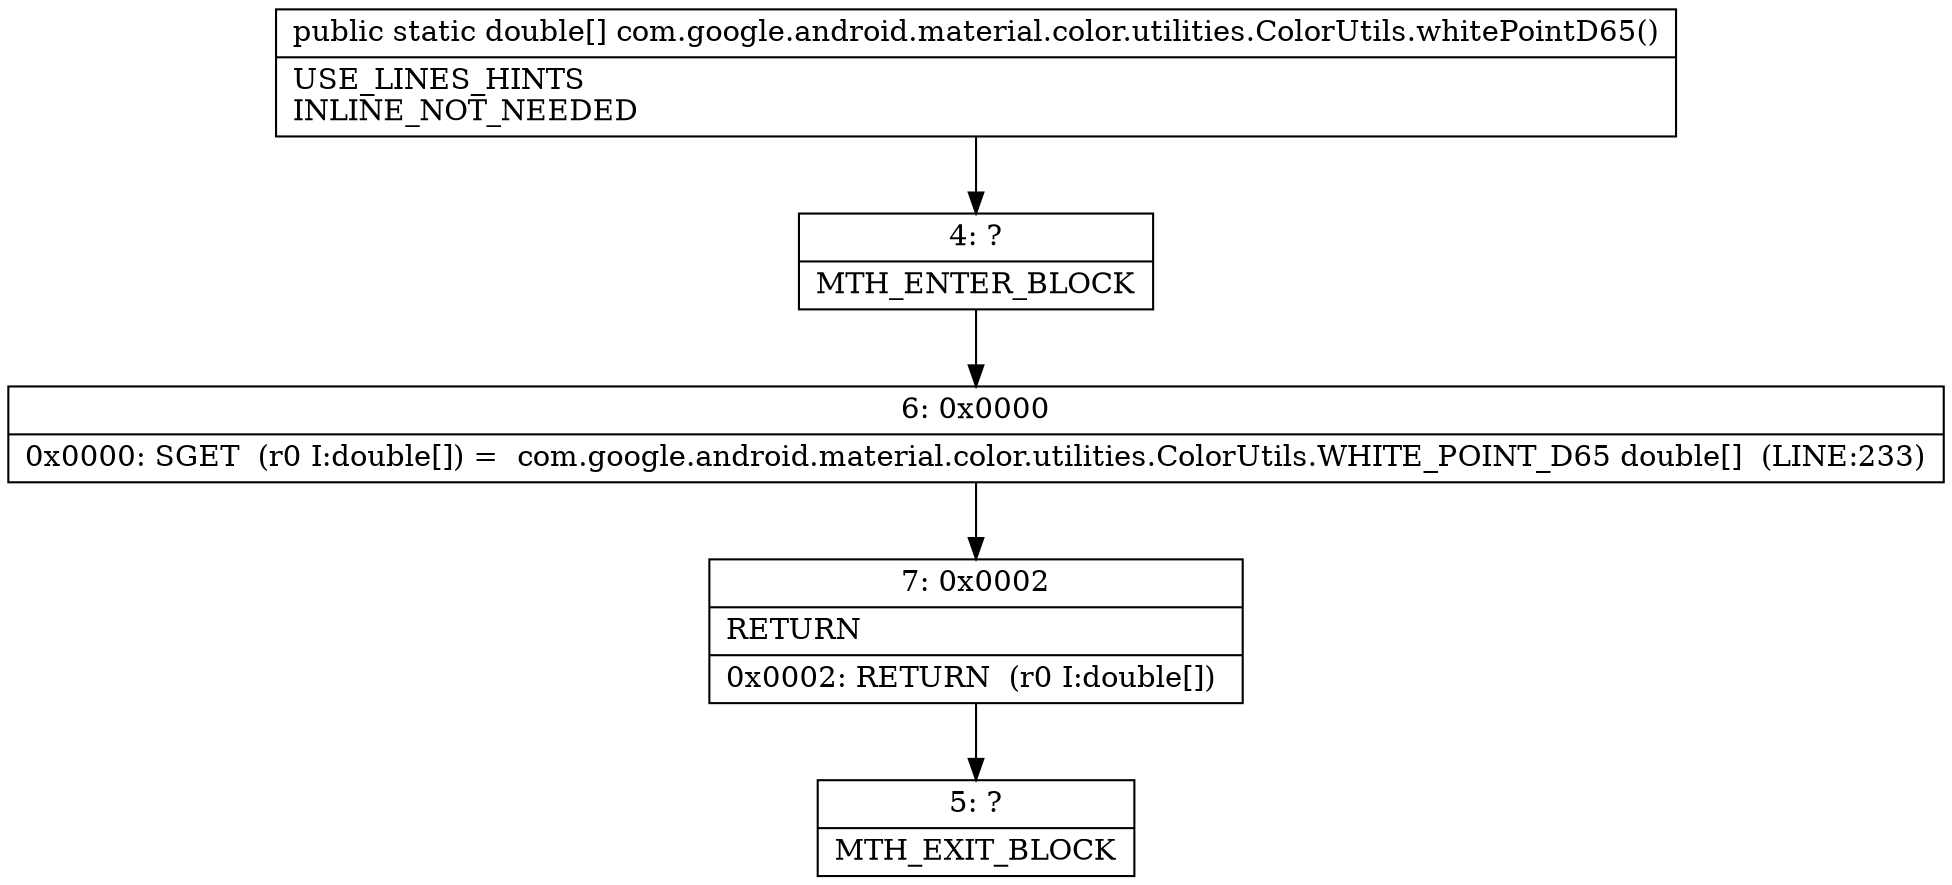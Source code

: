 digraph "CFG forcom.google.android.material.color.utilities.ColorUtils.whitePointD65()[D" {
Node_4 [shape=record,label="{4\:\ ?|MTH_ENTER_BLOCK\l}"];
Node_6 [shape=record,label="{6\:\ 0x0000|0x0000: SGET  (r0 I:double[]) =  com.google.android.material.color.utilities.ColorUtils.WHITE_POINT_D65 double[]  (LINE:233)\l}"];
Node_7 [shape=record,label="{7\:\ 0x0002|RETURN\l|0x0002: RETURN  (r0 I:double[]) \l}"];
Node_5 [shape=record,label="{5\:\ ?|MTH_EXIT_BLOCK\l}"];
MethodNode[shape=record,label="{public static double[] com.google.android.material.color.utilities.ColorUtils.whitePointD65()  | USE_LINES_HINTS\lINLINE_NOT_NEEDED\l}"];
MethodNode -> Node_4;Node_4 -> Node_6;
Node_6 -> Node_7;
Node_7 -> Node_5;
}

